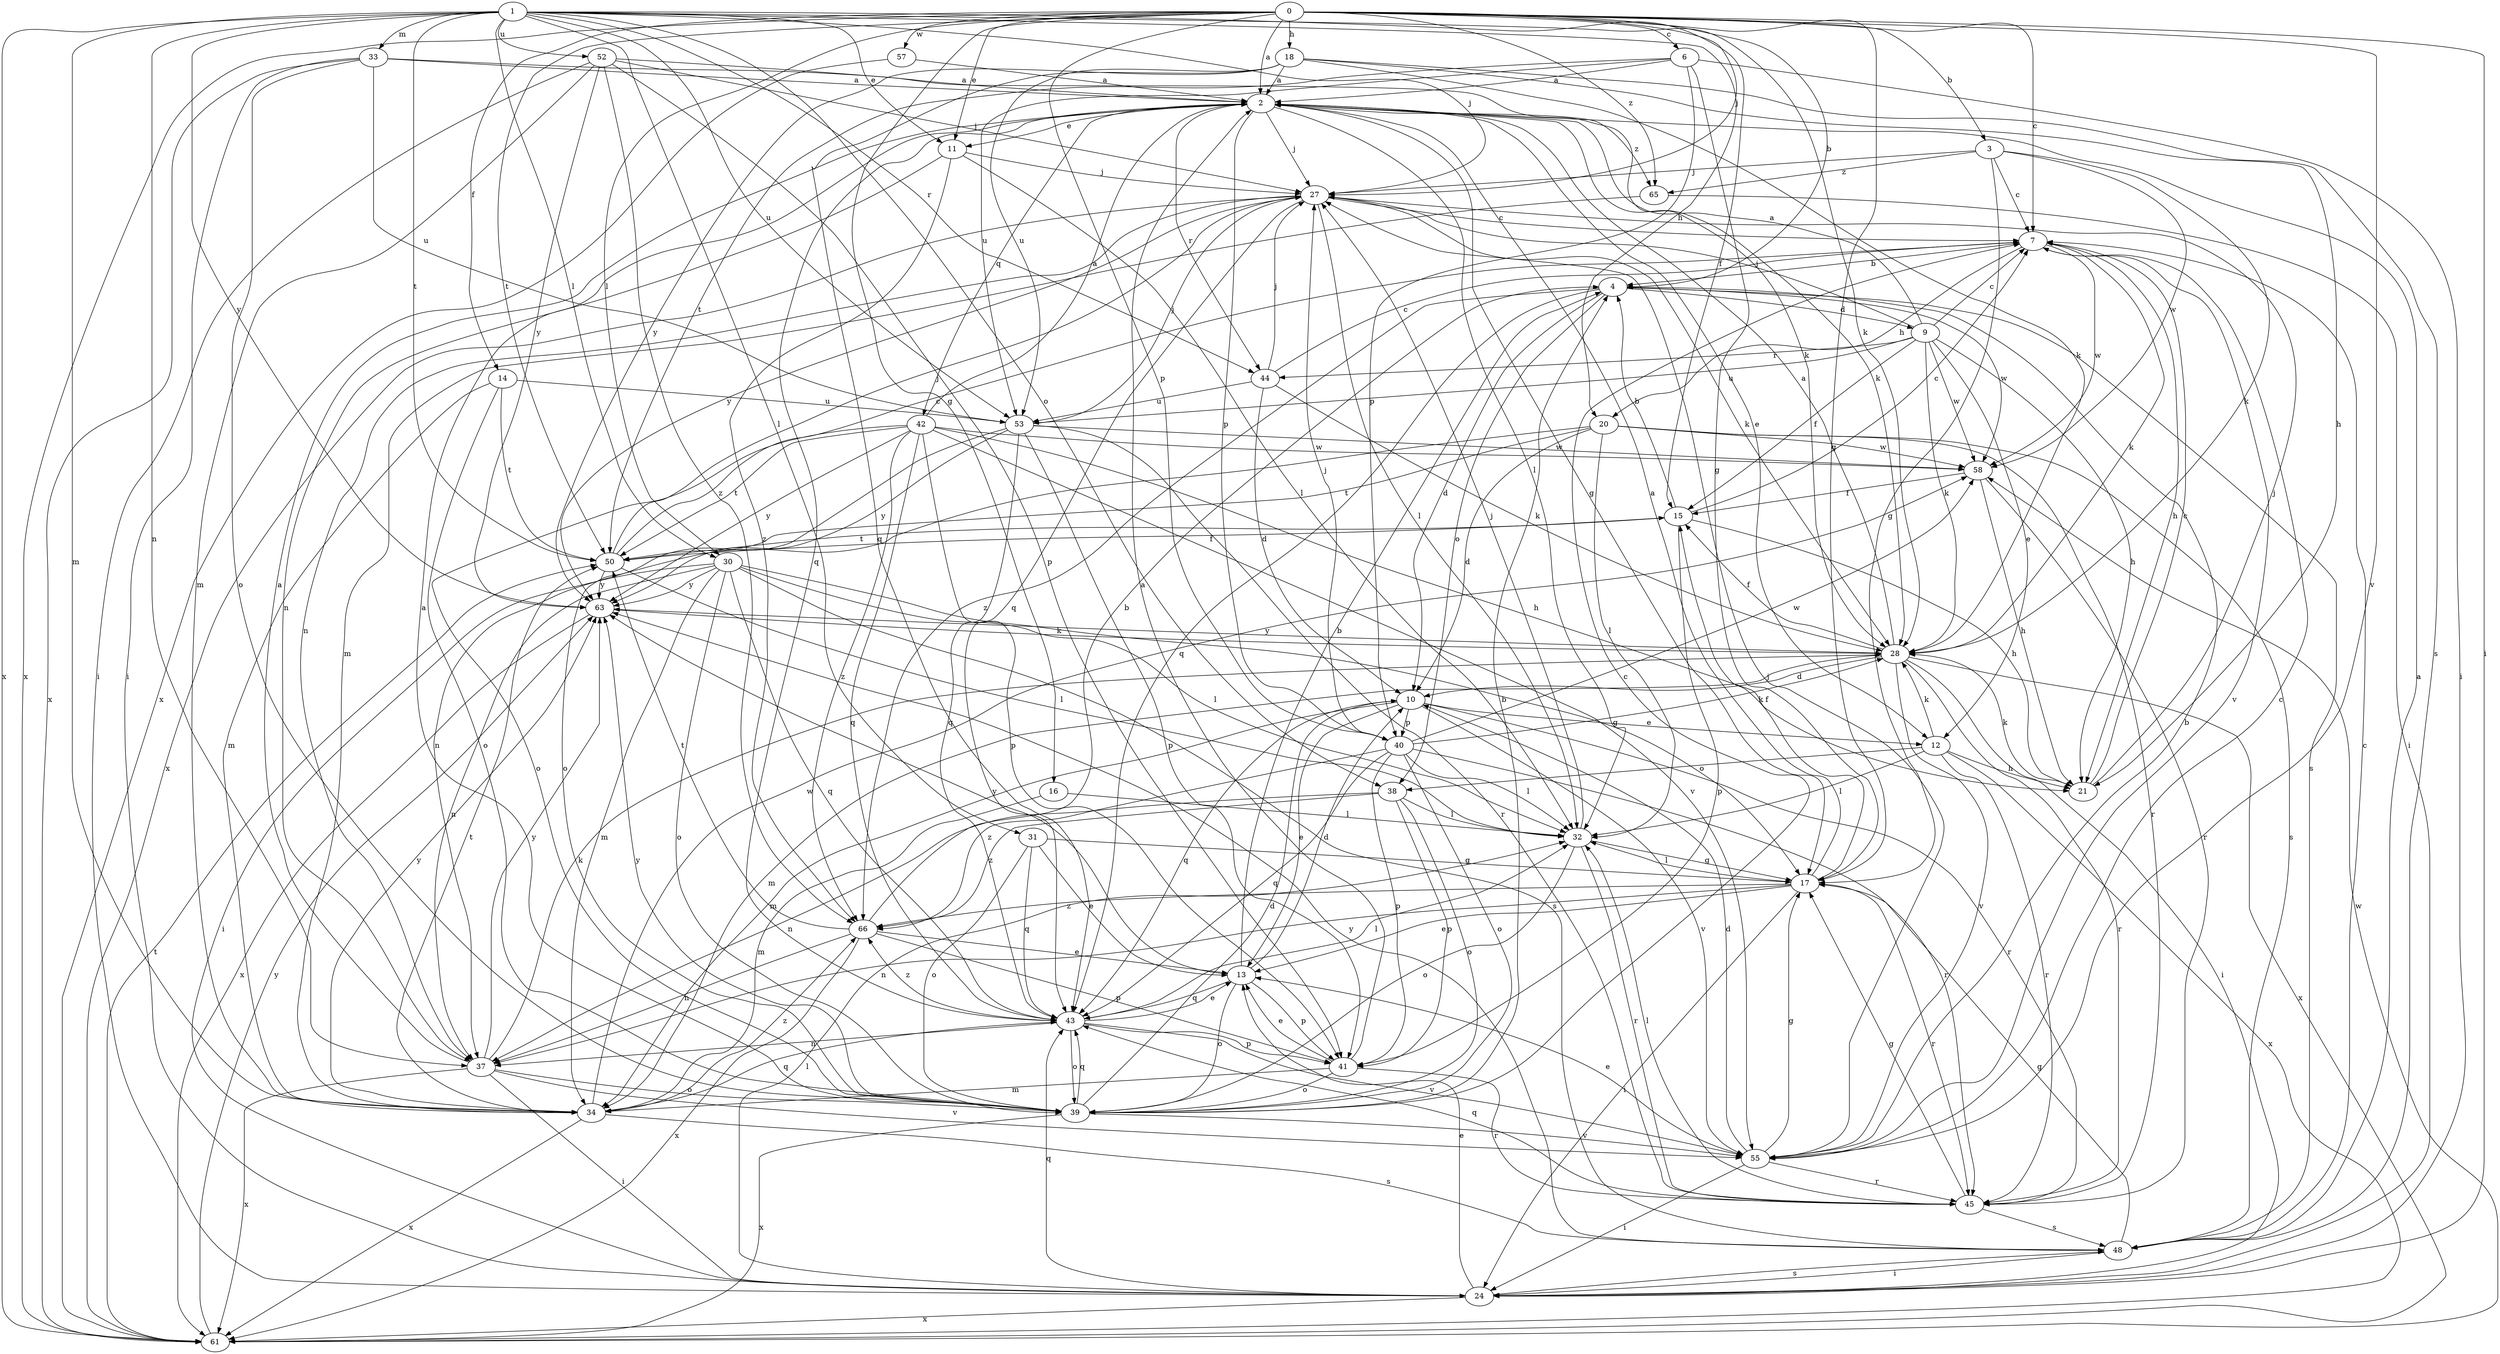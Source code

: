 strict digraph  {
0;
1;
2;
3;
4;
6;
7;
9;
10;
11;
12;
13;
14;
15;
16;
17;
18;
20;
21;
24;
27;
28;
30;
31;
32;
33;
34;
37;
38;
39;
40;
41;
42;
43;
44;
45;
48;
50;
52;
53;
55;
57;
58;
61;
63;
65;
66;
0 -> 2  [label=a];
0 -> 3  [label=b];
0 -> 4  [label=b];
0 -> 6  [label=c];
0 -> 7  [label=c];
0 -> 11  [label=e];
0 -> 14  [label=f];
0 -> 16  [label=g];
0 -> 17  [label=g];
0 -> 18  [label=h];
0 -> 24  [label=i];
0 -> 27  [label=j];
0 -> 30  [label=l];
0 -> 40  [label=p];
0 -> 50  [label=t];
0 -> 55  [label=v];
0 -> 57  [label=w];
0 -> 61  [label=x];
0 -> 65  [label=z];
1 -> 11  [label=e];
1 -> 15  [label=f];
1 -> 20  [label=h];
1 -> 27  [label=j];
1 -> 28  [label=k];
1 -> 30  [label=l];
1 -> 31  [label=l];
1 -> 33  [label=m];
1 -> 34  [label=m];
1 -> 37  [label=n];
1 -> 38  [label=o];
1 -> 44  [label=r];
1 -> 50  [label=t];
1 -> 52  [label=u];
1 -> 53  [label=u];
1 -> 61  [label=x];
1 -> 63  [label=y];
2 -> 11  [label=e];
2 -> 12  [label=e];
2 -> 17  [label=g];
2 -> 27  [label=j];
2 -> 28  [label=k];
2 -> 32  [label=l];
2 -> 40  [label=p];
2 -> 42  [label=q];
2 -> 43  [label=q];
2 -> 44  [label=r];
2 -> 65  [label=z];
3 -> 7  [label=c];
3 -> 17  [label=g];
3 -> 27  [label=j];
3 -> 28  [label=k];
3 -> 58  [label=w];
3 -> 65  [label=z];
4 -> 9  [label=d];
4 -> 10  [label=d];
4 -> 38  [label=o];
4 -> 43  [label=q];
4 -> 48  [label=s];
4 -> 58  [label=w];
4 -> 66  [label=z];
6 -> 2  [label=a];
6 -> 17  [label=g];
6 -> 24  [label=i];
6 -> 40  [label=p];
6 -> 50  [label=t];
6 -> 53  [label=u];
7 -> 4  [label=b];
7 -> 20  [label=h];
7 -> 21  [label=h];
7 -> 28  [label=k];
7 -> 55  [label=v];
7 -> 58  [label=w];
9 -> 2  [label=a];
9 -> 7  [label=c];
9 -> 12  [label=e];
9 -> 15  [label=f];
9 -> 21  [label=h];
9 -> 27  [label=j];
9 -> 28  [label=k];
9 -> 44  [label=r];
9 -> 53  [label=u];
9 -> 58  [label=w];
10 -> 12  [label=e];
10 -> 13  [label=e];
10 -> 34  [label=m];
10 -> 40  [label=p];
10 -> 43  [label=q];
10 -> 45  [label=r];
10 -> 55  [label=v];
11 -> 27  [label=j];
11 -> 32  [label=l];
11 -> 37  [label=n];
11 -> 66  [label=z];
12 -> 21  [label=h];
12 -> 28  [label=k];
12 -> 32  [label=l];
12 -> 38  [label=o];
12 -> 45  [label=r];
12 -> 61  [label=x];
13 -> 4  [label=b];
13 -> 10  [label=d];
13 -> 39  [label=o];
13 -> 41  [label=p];
13 -> 43  [label=q];
13 -> 63  [label=y];
14 -> 34  [label=m];
14 -> 39  [label=o];
14 -> 50  [label=t];
14 -> 53  [label=u];
15 -> 4  [label=b];
15 -> 7  [label=c];
15 -> 21  [label=h];
15 -> 41  [label=p];
15 -> 50  [label=t];
16 -> 32  [label=l];
16 -> 34  [label=m];
17 -> 2  [label=a];
17 -> 13  [label=e];
17 -> 15  [label=f];
17 -> 24  [label=i];
17 -> 32  [label=l];
17 -> 37  [label=n];
17 -> 45  [label=r];
17 -> 66  [label=z];
18 -> 2  [label=a];
18 -> 21  [label=h];
18 -> 28  [label=k];
18 -> 43  [label=q];
18 -> 48  [label=s];
18 -> 53  [label=u];
18 -> 63  [label=y];
20 -> 10  [label=d];
20 -> 32  [label=l];
20 -> 37  [label=n];
20 -> 45  [label=r];
20 -> 48  [label=s];
20 -> 50  [label=t];
20 -> 58  [label=w];
21 -> 7  [label=c];
21 -> 27  [label=j];
21 -> 28  [label=k];
24 -> 13  [label=e];
24 -> 32  [label=l];
24 -> 43  [label=q];
24 -> 48  [label=s];
24 -> 61  [label=x];
27 -> 7  [label=c];
27 -> 28  [label=k];
27 -> 32  [label=l];
27 -> 37  [label=n];
27 -> 43  [label=q];
27 -> 61  [label=x];
27 -> 63  [label=y];
28 -> 2  [label=a];
28 -> 10  [label=d];
28 -> 15  [label=f];
28 -> 24  [label=i];
28 -> 34  [label=m];
28 -> 45  [label=r];
28 -> 55  [label=v];
28 -> 61  [label=x];
28 -> 63  [label=y];
30 -> 17  [label=g];
30 -> 24  [label=i];
30 -> 32  [label=l];
30 -> 34  [label=m];
30 -> 37  [label=n];
30 -> 39  [label=o];
30 -> 43  [label=q];
30 -> 48  [label=s];
30 -> 63  [label=y];
31 -> 13  [label=e];
31 -> 17  [label=g];
31 -> 39  [label=o];
31 -> 43  [label=q];
32 -> 17  [label=g];
32 -> 27  [label=j];
32 -> 39  [label=o];
32 -> 45  [label=r];
33 -> 2  [label=a];
33 -> 24  [label=i];
33 -> 28  [label=k];
33 -> 39  [label=o];
33 -> 53  [label=u];
33 -> 61  [label=x];
34 -> 43  [label=q];
34 -> 48  [label=s];
34 -> 50  [label=t];
34 -> 58  [label=w];
34 -> 61  [label=x];
34 -> 63  [label=y];
34 -> 66  [label=z];
37 -> 2  [label=a];
37 -> 24  [label=i];
37 -> 28  [label=k];
37 -> 39  [label=o];
37 -> 55  [label=v];
37 -> 61  [label=x];
37 -> 63  [label=y];
38 -> 32  [label=l];
38 -> 37  [label=n];
38 -> 39  [label=o];
38 -> 41  [label=p];
38 -> 66  [label=z];
39 -> 2  [label=a];
39 -> 4  [label=b];
39 -> 7  [label=c];
39 -> 10  [label=d];
39 -> 43  [label=q];
39 -> 55  [label=v];
39 -> 61  [label=x];
39 -> 63  [label=y];
40 -> 27  [label=j];
40 -> 28  [label=k];
40 -> 32  [label=l];
40 -> 39  [label=o];
40 -> 41  [label=p];
40 -> 43  [label=q];
40 -> 45  [label=r];
40 -> 58  [label=w];
40 -> 66  [label=z];
41 -> 2  [label=a];
41 -> 13  [label=e];
41 -> 34  [label=m];
41 -> 39  [label=o];
41 -> 45  [label=r];
42 -> 2  [label=a];
42 -> 21  [label=h];
42 -> 39  [label=o];
42 -> 41  [label=p];
42 -> 43  [label=q];
42 -> 50  [label=t];
42 -> 55  [label=v];
42 -> 58  [label=w];
42 -> 63  [label=y];
42 -> 66  [label=z];
43 -> 13  [label=e];
43 -> 32  [label=l];
43 -> 37  [label=n];
43 -> 39  [label=o];
43 -> 41  [label=p];
43 -> 55  [label=v];
43 -> 66  [label=z];
44 -> 7  [label=c];
44 -> 10  [label=d];
44 -> 27  [label=j];
44 -> 28  [label=k];
44 -> 53  [label=u];
45 -> 17  [label=g];
45 -> 32  [label=l];
45 -> 43  [label=q];
45 -> 48  [label=s];
48 -> 2  [label=a];
48 -> 7  [label=c];
48 -> 17  [label=g];
48 -> 24  [label=i];
48 -> 63  [label=y];
50 -> 7  [label=c];
50 -> 15  [label=f];
50 -> 27  [label=j];
50 -> 32  [label=l];
50 -> 63  [label=y];
52 -> 2  [label=a];
52 -> 24  [label=i];
52 -> 27  [label=j];
52 -> 34  [label=m];
52 -> 41  [label=p];
52 -> 63  [label=y];
52 -> 66  [label=z];
53 -> 27  [label=j];
53 -> 39  [label=o];
53 -> 41  [label=p];
53 -> 43  [label=q];
53 -> 45  [label=r];
53 -> 58  [label=w];
53 -> 63  [label=y];
55 -> 4  [label=b];
55 -> 7  [label=c];
55 -> 10  [label=d];
55 -> 13  [label=e];
55 -> 17  [label=g];
55 -> 24  [label=i];
55 -> 27  [label=j];
55 -> 45  [label=r];
57 -> 2  [label=a];
57 -> 61  [label=x];
58 -> 15  [label=f];
58 -> 21  [label=h];
58 -> 45  [label=r];
61 -> 50  [label=t];
61 -> 58  [label=w];
61 -> 63  [label=y];
63 -> 28  [label=k];
63 -> 61  [label=x];
65 -> 24  [label=i];
65 -> 34  [label=m];
66 -> 4  [label=b];
66 -> 13  [label=e];
66 -> 37  [label=n];
66 -> 41  [label=p];
66 -> 50  [label=t];
66 -> 61  [label=x];
}
